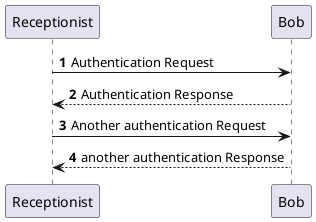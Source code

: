 @startuml
'https://plantuml.com/sequence-diagram

autonumber

Receptionist -> Bob: Authentication Request
Bob --> Receptionist: Authentication Response

Receptionist -> Bob: Another authentication Request
Receptionist <-- Bob: another authentication Response
@enduml